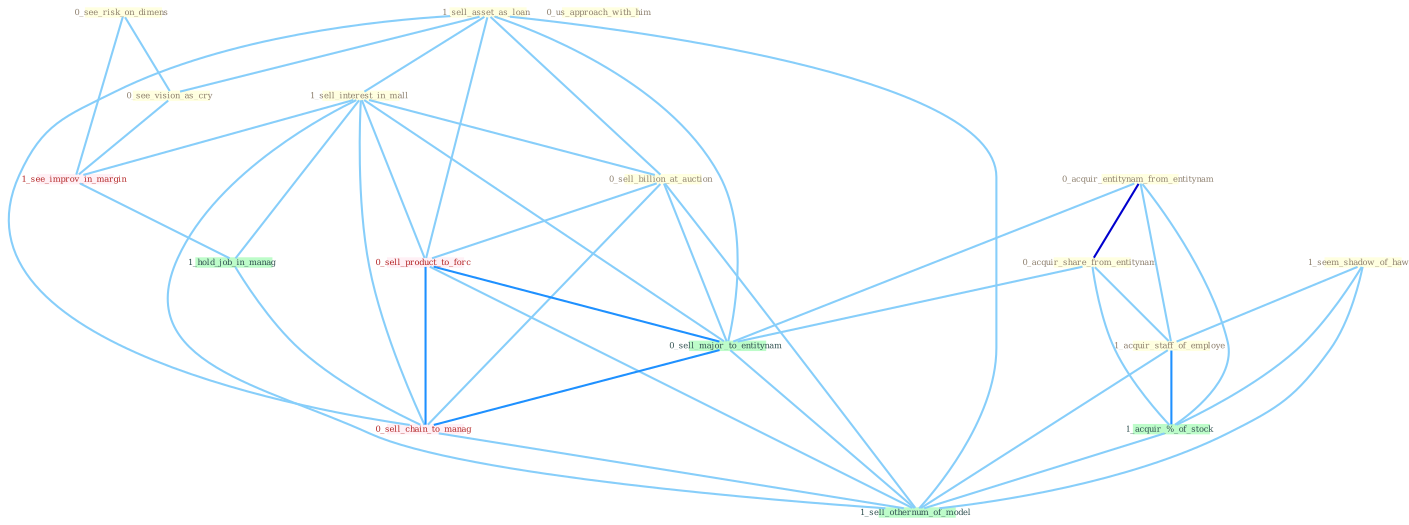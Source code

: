 Graph G{ 
    node
    [shape=polygon,style=filled,width=.5,height=.06,color="#BDFCC9",fixedsize=true,fontsize=4,
    fontcolor="#2f4f4f"];
    {node
    [color="#ffffe0", fontcolor="#8b7d6b"] "0_see_risk_on_dimens " "0_acquir_entitynam_from_entitynam " "1_sell_asset_as_loan " "0_acquir_share_from_entitynam " "0_see_vision_as_cry " "1_sell_interest_in_mall " "0_sell_billion_at_auction " "1_seem_shadow_of_hawk " "1_acquir_staff_of_employe " "0_us_approach_with_him "}
{node [color="#fff0f5", fontcolor="#b22222"] "1_see_improv_in_margin " "0_sell_product_to_forc " "0_sell_chain_to_manag "}
edge [color="#B0E2FF"];

	"0_see_risk_on_dimens " -- "0_see_vision_as_cry " [w="1", color="#87cefa" ];
	"0_see_risk_on_dimens " -- "1_see_improv_in_margin " [w="1", color="#87cefa" ];
	"0_acquir_entitynam_from_entitynam " -- "0_acquir_share_from_entitynam " [w="3", color="#0000cd" , len=0.6];
	"0_acquir_entitynam_from_entitynam " -- "1_acquir_staff_of_employe " [w="1", color="#87cefa" ];
	"0_acquir_entitynam_from_entitynam " -- "1_acquir_%_of_stock " [w="1", color="#87cefa" ];
	"0_acquir_entitynam_from_entitynam " -- "0_sell_major_to_entitynam " [w="1", color="#87cefa" ];
	"1_sell_asset_as_loan " -- "0_see_vision_as_cry " [w="1", color="#87cefa" ];
	"1_sell_asset_as_loan " -- "1_sell_interest_in_mall " [w="1", color="#87cefa" ];
	"1_sell_asset_as_loan " -- "0_sell_billion_at_auction " [w="1", color="#87cefa" ];
	"1_sell_asset_as_loan " -- "0_sell_product_to_forc " [w="1", color="#87cefa" ];
	"1_sell_asset_as_loan " -- "0_sell_major_to_entitynam " [w="1", color="#87cefa" ];
	"1_sell_asset_as_loan " -- "0_sell_chain_to_manag " [w="1", color="#87cefa" ];
	"1_sell_asset_as_loan " -- "1_sell_othernum_of_model " [w="1", color="#87cefa" ];
	"0_acquir_share_from_entitynam " -- "1_acquir_staff_of_employe " [w="1", color="#87cefa" ];
	"0_acquir_share_from_entitynam " -- "1_acquir_%_of_stock " [w="1", color="#87cefa" ];
	"0_acquir_share_from_entitynam " -- "0_sell_major_to_entitynam " [w="1", color="#87cefa" ];
	"0_see_vision_as_cry " -- "1_see_improv_in_margin " [w="1", color="#87cefa" ];
	"1_sell_interest_in_mall " -- "0_sell_billion_at_auction " [w="1", color="#87cefa" ];
	"1_sell_interest_in_mall " -- "1_see_improv_in_margin " [w="1", color="#87cefa" ];
	"1_sell_interest_in_mall " -- "1_hold_job_in_manag " [w="1", color="#87cefa" ];
	"1_sell_interest_in_mall " -- "0_sell_product_to_forc " [w="1", color="#87cefa" ];
	"1_sell_interest_in_mall " -- "0_sell_major_to_entitynam " [w="1", color="#87cefa" ];
	"1_sell_interest_in_mall " -- "0_sell_chain_to_manag " [w="1", color="#87cefa" ];
	"1_sell_interest_in_mall " -- "1_sell_othernum_of_model " [w="1", color="#87cefa" ];
	"0_sell_billion_at_auction " -- "0_sell_product_to_forc " [w="1", color="#87cefa" ];
	"0_sell_billion_at_auction " -- "0_sell_major_to_entitynam " [w="1", color="#87cefa" ];
	"0_sell_billion_at_auction " -- "0_sell_chain_to_manag " [w="1", color="#87cefa" ];
	"0_sell_billion_at_auction " -- "1_sell_othernum_of_model " [w="1", color="#87cefa" ];
	"1_seem_shadow_of_hawk " -- "1_acquir_staff_of_employe " [w="1", color="#87cefa" ];
	"1_seem_shadow_of_hawk " -- "1_acquir_%_of_stock " [w="1", color="#87cefa" ];
	"1_seem_shadow_of_hawk " -- "1_sell_othernum_of_model " [w="1", color="#87cefa" ];
	"1_acquir_staff_of_employe " -- "1_acquir_%_of_stock " [w="2", color="#1e90ff" , len=0.8];
	"1_acquir_staff_of_employe " -- "1_sell_othernum_of_model " [w="1", color="#87cefa" ];
	"1_see_improv_in_margin " -- "1_hold_job_in_manag " [w="1", color="#87cefa" ];
	"1_acquir_%_of_stock " -- "1_sell_othernum_of_model " [w="1", color="#87cefa" ];
	"1_hold_job_in_manag " -- "0_sell_chain_to_manag " [w="1", color="#87cefa" ];
	"0_sell_product_to_forc " -- "0_sell_major_to_entitynam " [w="2", color="#1e90ff" , len=0.8];
	"0_sell_product_to_forc " -- "0_sell_chain_to_manag " [w="2", color="#1e90ff" , len=0.8];
	"0_sell_product_to_forc " -- "1_sell_othernum_of_model " [w="1", color="#87cefa" ];
	"0_sell_major_to_entitynam " -- "0_sell_chain_to_manag " [w="2", color="#1e90ff" , len=0.8];
	"0_sell_major_to_entitynam " -- "1_sell_othernum_of_model " [w="1", color="#87cefa" ];
	"0_sell_chain_to_manag " -- "1_sell_othernum_of_model " [w="1", color="#87cefa" ];
}